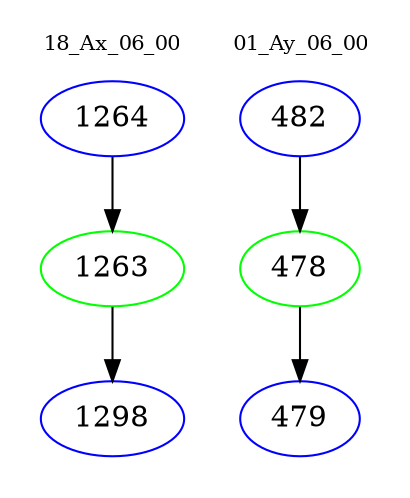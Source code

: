 digraph{
subgraph cluster_0 {
color = white
label = "18_Ax_06_00";
fontsize=10;
T0_1264 [label="1264", color="blue"]
T0_1264 -> T0_1263 [color="black"]
T0_1263 [label="1263", color="green"]
T0_1263 -> T0_1298 [color="black"]
T0_1298 [label="1298", color="blue"]
}
subgraph cluster_1 {
color = white
label = "01_Ay_06_00";
fontsize=10;
T1_482 [label="482", color="blue"]
T1_482 -> T1_478 [color="black"]
T1_478 [label="478", color="green"]
T1_478 -> T1_479 [color="black"]
T1_479 [label="479", color="blue"]
}
}
